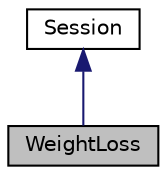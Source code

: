 digraph "WeightLoss"
{
 // LATEX_PDF_SIZE
  edge [fontname="Helvetica",fontsize="10",labelfontname="Helvetica",labelfontsize="10"];
  node [fontname="Helvetica",fontsize="10",shape=record];
  Node1 [label="WeightLoss",height=0.2,width=0.4,color="black", fillcolor="grey75", style="filled", fontcolor="black",tooltip="The WeightLoss class: Sesión de entrenamiento de pérdida de peso."];
  Node2 -> Node1 [dir="back",color="midnightblue",fontsize="10",style="solid",fontname="Helvetica"];
  Node2 [label="Session",height=0.2,width=0.4,color="black", fillcolor="white", style="filled",URL="$classSession.html",tooltip="The Session class: Clase abstracta para sesión de entrenamiento genérica."];
}
